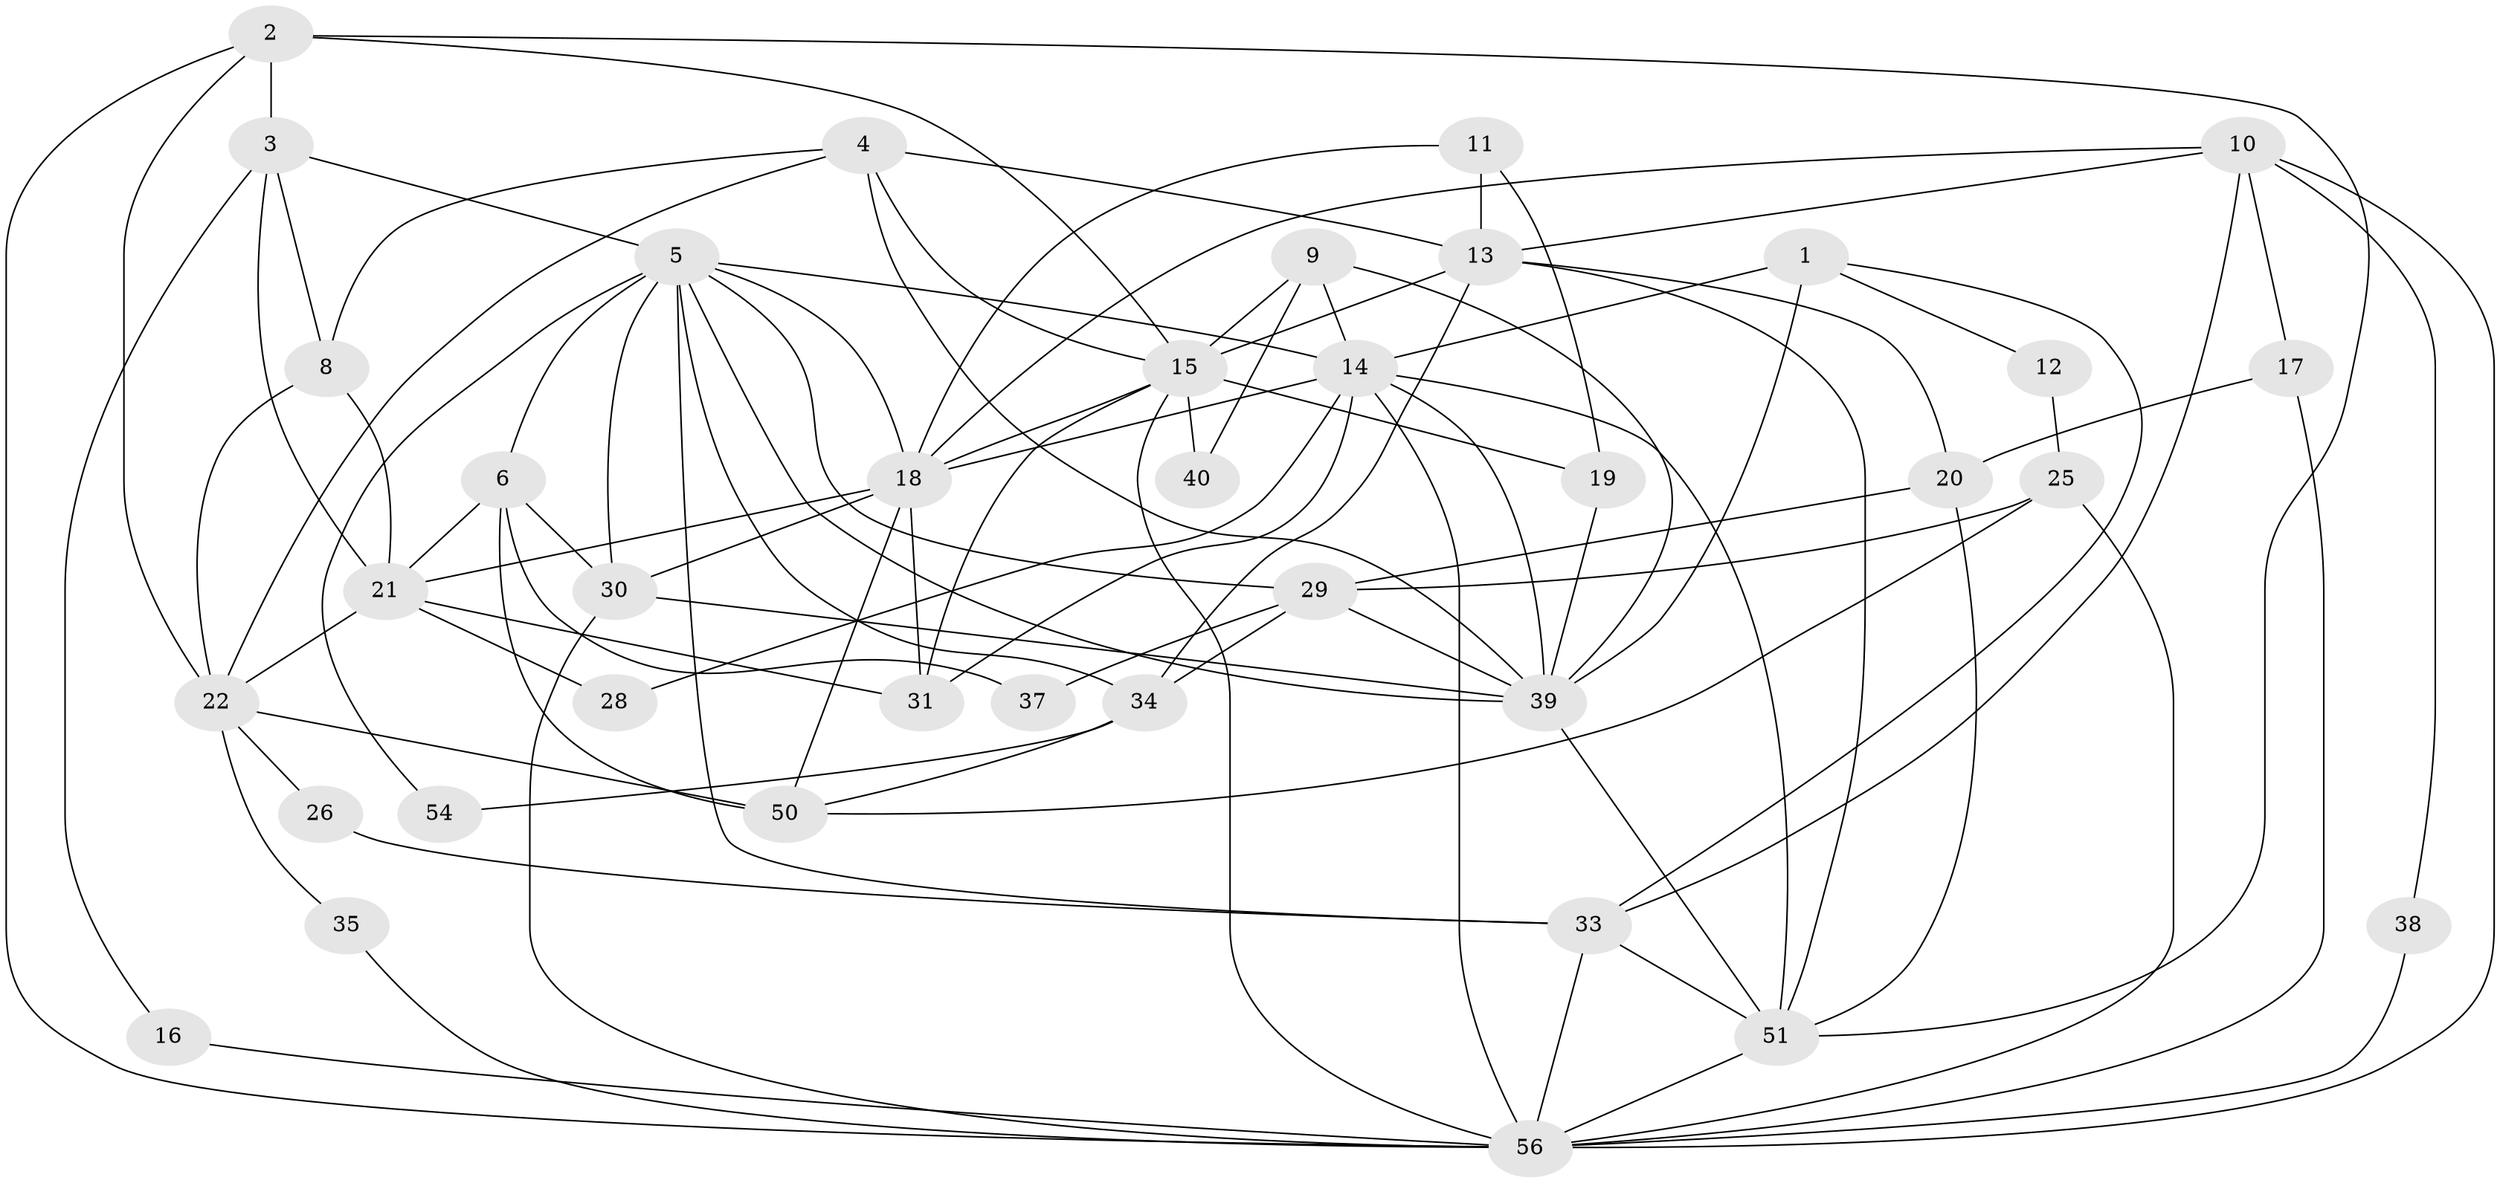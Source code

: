 // Generated by graph-tools (version 1.1) at 2025/52/02/27/25 19:52:01]
// undirected, 38 vertices, 95 edges
graph export_dot {
graph [start="1"]
  node [color=gray90,style=filled];
  1 [super="+55"];
  2 [super="+44"];
  3 [super="+7"];
  4 [super="+43"];
  5 [super="+47"];
  6 [super="+58"];
  8;
  9 [super="+36"];
  10 [super="+27"];
  11;
  12;
  13 [super="+53"];
  14 [super="+23"];
  15 [super="+24"];
  16;
  17;
  18 [super="+41"];
  19;
  20 [super="+61"];
  21 [super="+46"];
  22 [super="+48"];
  25 [super="+32"];
  26;
  28;
  29 [super="+59"];
  30 [super="+45"];
  31;
  33 [super="+52"];
  34 [super="+42"];
  35;
  37;
  38;
  39 [super="+49"];
  40;
  50;
  51 [super="+57"];
  54;
  56 [super="+60"];
  1 -- 14 [weight=2];
  1 -- 12;
  1 -- 33;
  1 -- 39;
  2 -- 56;
  2 -- 51;
  2 -- 3;
  2 -- 22;
  2 -- 15;
  3 -- 5;
  3 -- 8;
  3 -- 16;
  3 -- 21;
  4 -- 13;
  4 -- 15;
  4 -- 8;
  4 -- 22;
  4 -- 39;
  5 -- 18;
  5 -- 6;
  5 -- 29;
  5 -- 54;
  5 -- 33;
  5 -- 34;
  5 -- 30;
  5 -- 14;
  5 -- 39;
  6 -- 30;
  6 -- 50;
  6 -- 21;
  6 -- 37;
  8 -- 21;
  8 -- 22;
  9 -- 39;
  9 -- 40;
  9 -- 15;
  9 -- 14;
  10 -- 38;
  10 -- 17;
  10 -- 33;
  10 -- 56;
  10 -- 13;
  10 -- 18;
  11 -- 19;
  11 -- 18;
  11 -- 13;
  12 -- 25;
  13 -- 34;
  13 -- 51;
  13 -- 20;
  13 -- 15;
  14 -- 39;
  14 -- 18;
  14 -- 51;
  14 -- 56;
  14 -- 28;
  14 -- 31;
  15 -- 31;
  15 -- 40;
  15 -- 18;
  15 -- 19;
  15 -- 56;
  16 -- 56;
  17 -- 20;
  17 -- 56;
  18 -- 50;
  18 -- 21;
  18 -- 30;
  18 -- 31;
  19 -- 39;
  20 -- 51;
  20 -- 29 [weight=2];
  21 -- 31;
  21 -- 28;
  21 -- 22;
  22 -- 35;
  22 -- 50;
  22 -- 26;
  25 -- 50;
  25 -- 29;
  25 -- 56;
  26 -- 33;
  29 -- 39;
  29 -- 37;
  29 -- 34;
  30 -- 56;
  30 -- 39;
  33 -- 56;
  33 -- 51;
  34 -- 50;
  34 -- 54;
  35 -- 56;
  38 -- 56;
  39 -- 51;
  51 -- 56;
}
